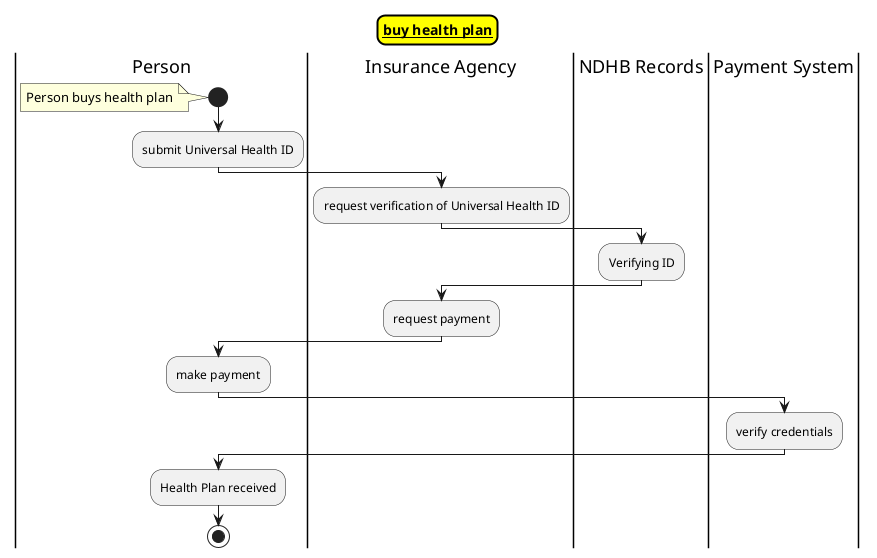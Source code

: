 @startuml buy health plan

skinparam titleBorderRoundCorner 15
skinparam titleBorderThickness 2
skinparam titleBorderColor black
skinparam titleBackgroundColor yellow

title __buy health plan__

|Person|
start
note : Person buys health plan

|Person|
:submit Universal Health ID;

|Insurance Agency|
:request verification of Universal Health ID;

|NDHB Records|
:Verifying ID;

|Insurance Agency|
:request payment;

|Person|
:make payment;

|Payment System|
:verify credentials;

|Person|
:Health Plan received;

stop


@enduml